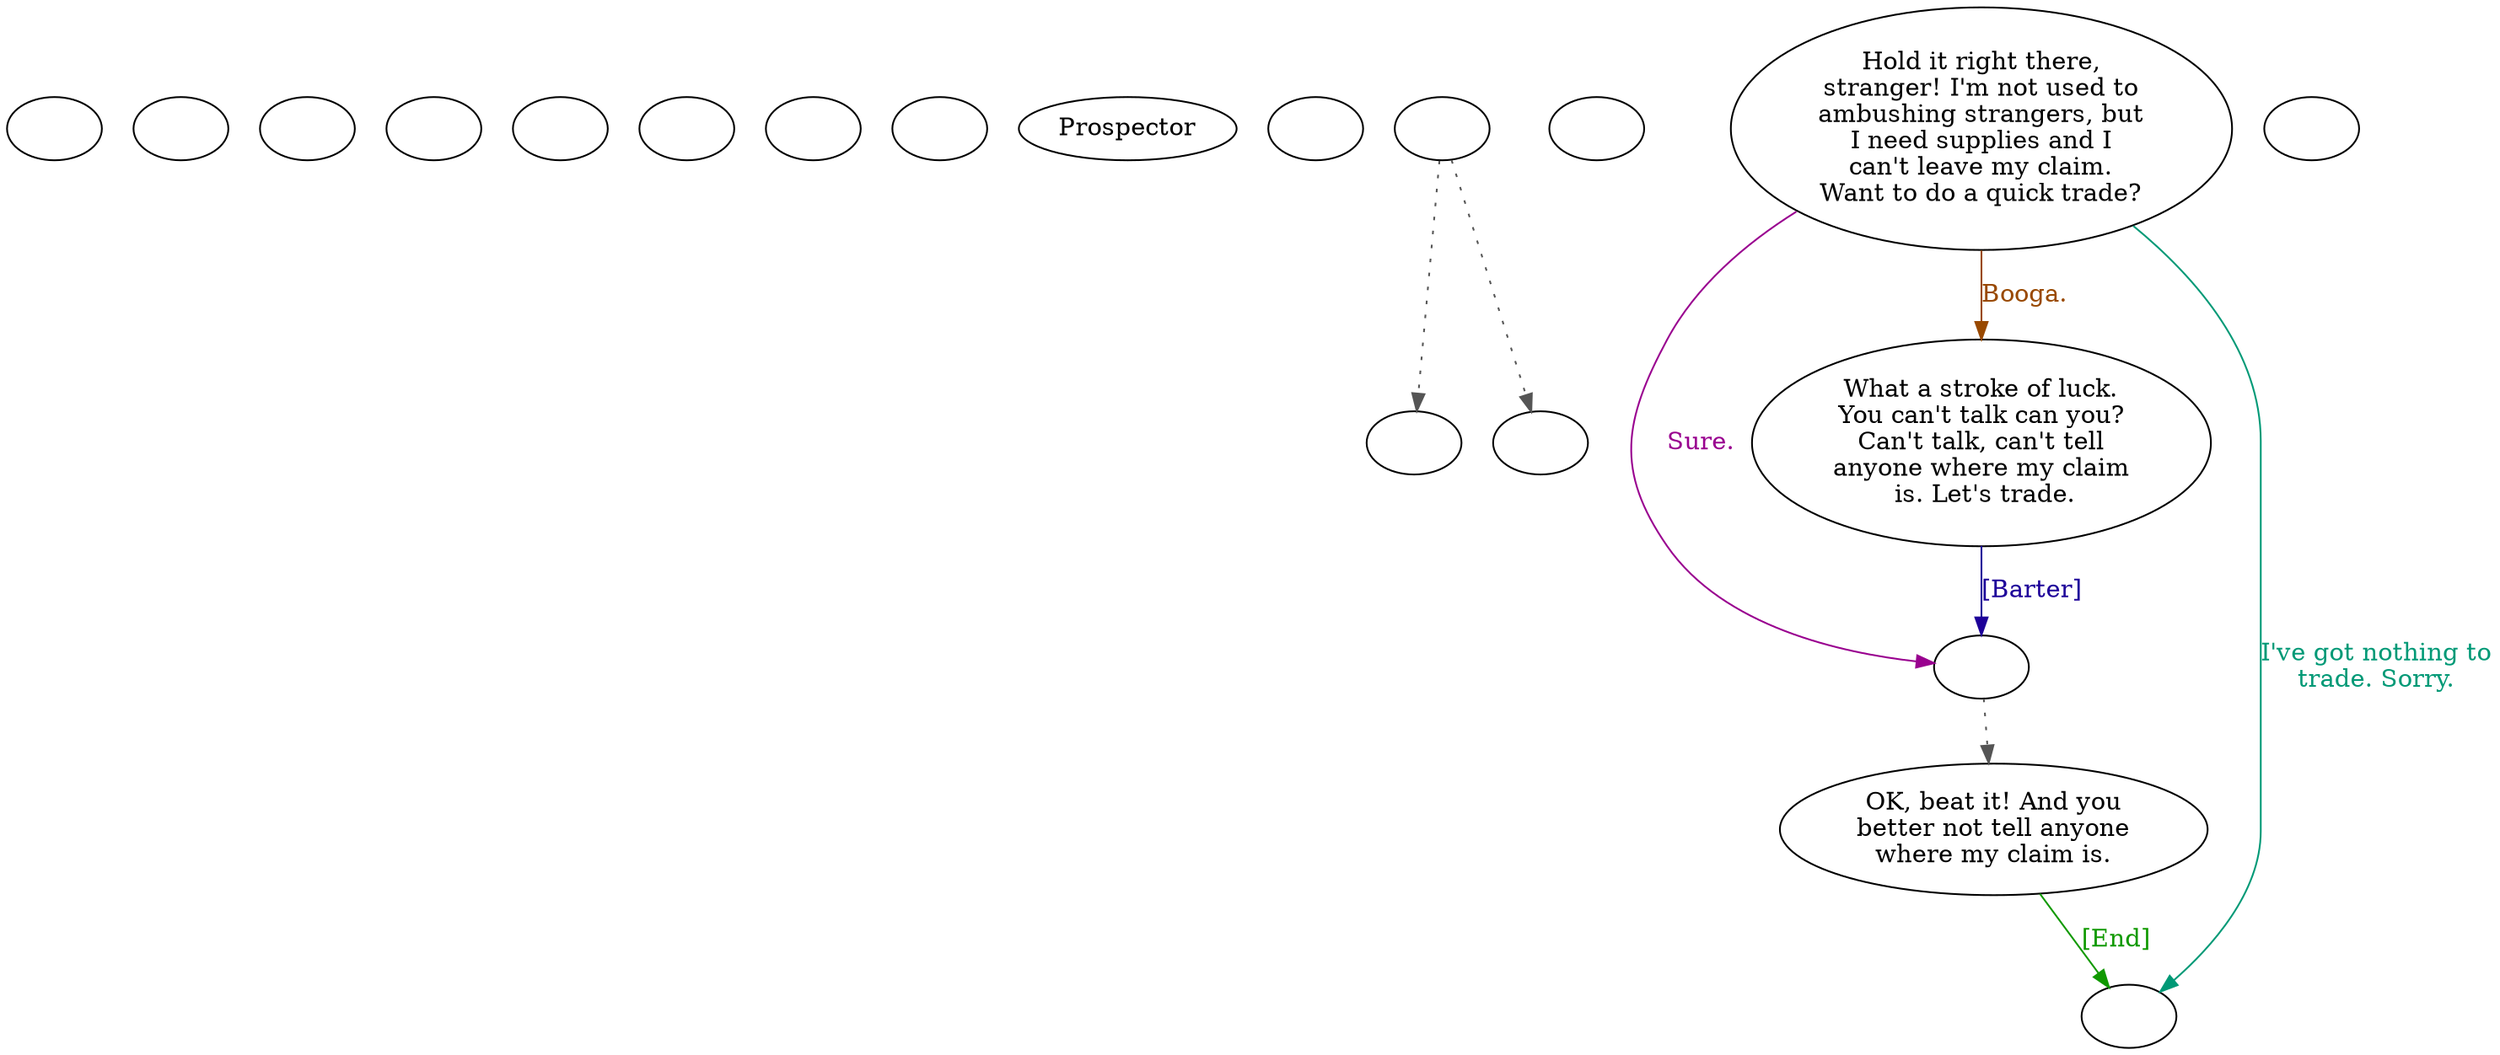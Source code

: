 digraph ecprospe {
  "checkPartyMembersNearDoor" [style=filled       fillcolor="#FFFFFF"       color="#000000"]
  "checkPartyMembersNearDoor" [label=""]
  "start" [style=filled       fillcolor="#FFFFFF"       color="#000000"]
  "start" [label=""]
  "critter_p_proc" [style=filled       fillcolor="#FFFFFF"       color="#000000"]
  "critter_p_proc" [label=""]
  "pickup_p_proc" [style=filled       fillcolor="#FFFFFF"       color="#000000"]
  "pickup_p_proc" [label=""]
  "destroy_p_proc" [style=filled       fillcolor="#FFFFFF"       color="#000000"]
  "destroy_p_proc" [label=""]
  "damage_p_proc" [style=filled       fillcolor="#FFFFFF"       color="#000000"]
  "damage_p_proc" [label=""]
  "map_enter_p_proc" [style=filled       fillcolor="#FFFFFF"       color="#000000"]
  "map_enter_p_proc" [label=""]
  "description_p_proc" [style=filled       fillcolor="#FFFFFF"       color="#000000"]
  "description_p_proc" [label=""]
  "look_at_p_proc" [style=filled       fillcolor="#FFFFFF"       color="#000000"]
  "look_at_p_proc" [label="Prospector"]
  "timed_event_p_proc" [style=filled       fillcolor="#FFFFFF"       color="#000000"]
  "timed_event_p_proc" [label=""]
  "combat_p_proc" [style=filled       fillcolor="#FFFFFF"       color="#000000"]
  "combat_p_proc" -> "NodeFleeing" [style=dotted color="#555555"]
  "combat_p_proc" -> "NodeFighting" [style=dotted color="#555555"]
  "combat_p_proc" [label=""]
  "talk_p_proc" [style=filled       fillcolor="#FFFFFF"       color="#000000"]
  "talk_p_proc" [label=""]
  "Node001" [style=filled       fillcolor="#FFFFFF"       color="#000000"]
  "Node001" [label="Hold it right there,\nstranger! I'm not used to\nambushing strangers, but\nI need supplies and I\ncan't leave my claim.\nWant to do a quick trade?"]
  "Node001" -> "NodeBarter" [label="Sure." color="#99008F" fontcolor="#99008F"]
  "Node001" -> "Node999" [label="I've got nothing to\ntrade. Sorry." color="#009976" fontcolor="#009976"]
  "Node001" -> "Node002" [label="Booga." color="#994900" fontcolor="#994900"]
  "Node002" [style=filled       fillcolor="#FFFFFF"       color="#000000"]
  "Node002" [label="What a stroke of luck.\nYou can't talk can you?\nCan't talk, can't tell\nanyone where my claim\n is. Let's trade."]
  "Node002" -> "NodeBarter" [label="[Barter]" color="#1D0099" fontcolor="#1D0099"]
  "Node003" [style=filled       fillcolor="#FFFFFF"       color="#000000"]
  "Node003" [label="OK, beat it! And you\nbetter not tell anyone\nwhere my claim is."]
  "Node003" -> "Node999" [label="[End]" color="#109900" fontcolor="#109900"]
  "Node004" [style=filled       fillcolor="#FFFFFF"       color="#000000"]
  "Node004" [label=""]
  "NodeFleeing" [style=filled       fillcolor="#FFFFFF"       color="#000000"]
  "NodeFleeing" [label=""]
  "NodeFighting" [style=filled       fillcolor="#FFFFFF"       color="#000000"]
  "NodeFighting" [label=""]
  "Node999" [style=filled       fillcolor="#FFFFFF"       color="#000000"]
  "Node999" [label=""]
  "NodeBarter" [style=filled       fillcolor="#FFFFFF"       color="#000000"]
  "NodeBarter" -> "Node003" [style=dotted color="#555555"]
  "NodeBarter" [label=""]
}